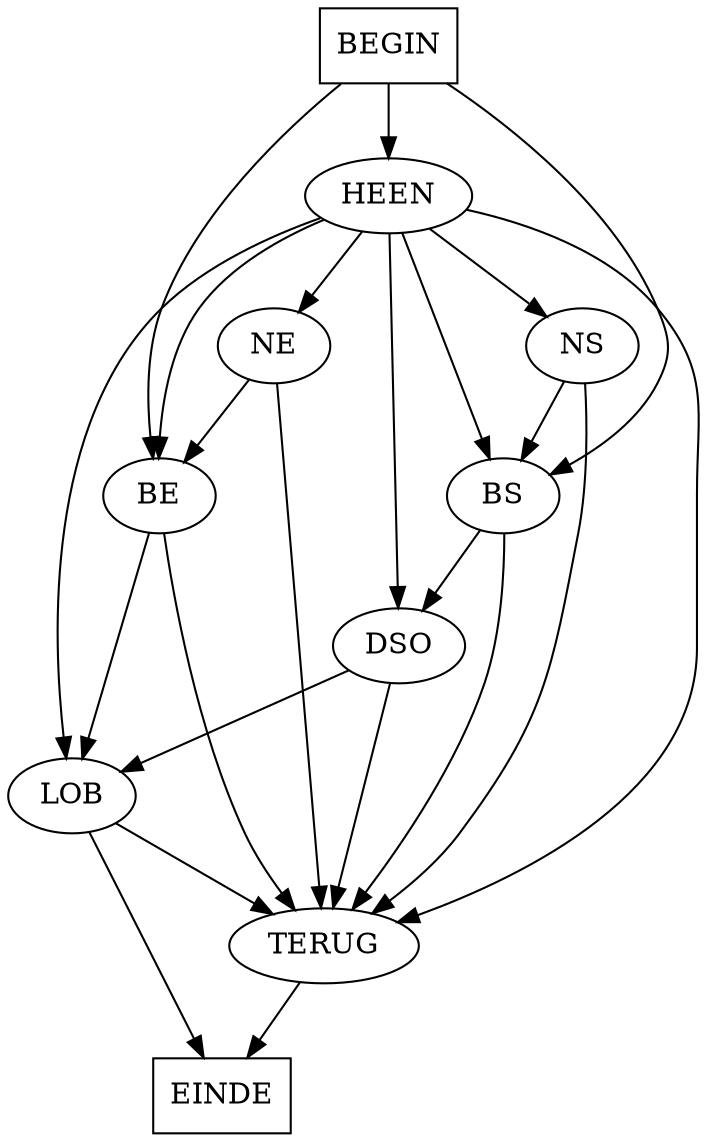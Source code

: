digraph STRIPS_2 {
node [shape = box];
BEGIN;
EINDE;

node [shape = ellipse];
HEEN;
TERUG;
NS;
NE;
BS;
BE;
DSO;
LOB;


//edge;

//BEGIN
BEGIN -> HEEN;
BEGIN -> BS;
BEGIN -> BE

//HEEN
HEEN -> TERUG;
HEEN -> NS;
HEEN -> NE;
HEEN -> BS;
HEEN -> BE;
HEEN -> DSO;
HEEN -> LOB;

//TERUG
TERUG -> EINDE;
NS -> TERUG;
NE -> TERUG;
BS -> TERUG;
BE -> TERUG;
DSO -> TERUG;
LOB -> TERUG;

//NS
NS -> BS;

//NE
NE -> BE;

//BS
BS -> DSO;

//BE
BE -> LOB;

//DSO
DSO -> LOB;

//LOB
LOB -> EINDE;

//EINDE


overlap=false
}
